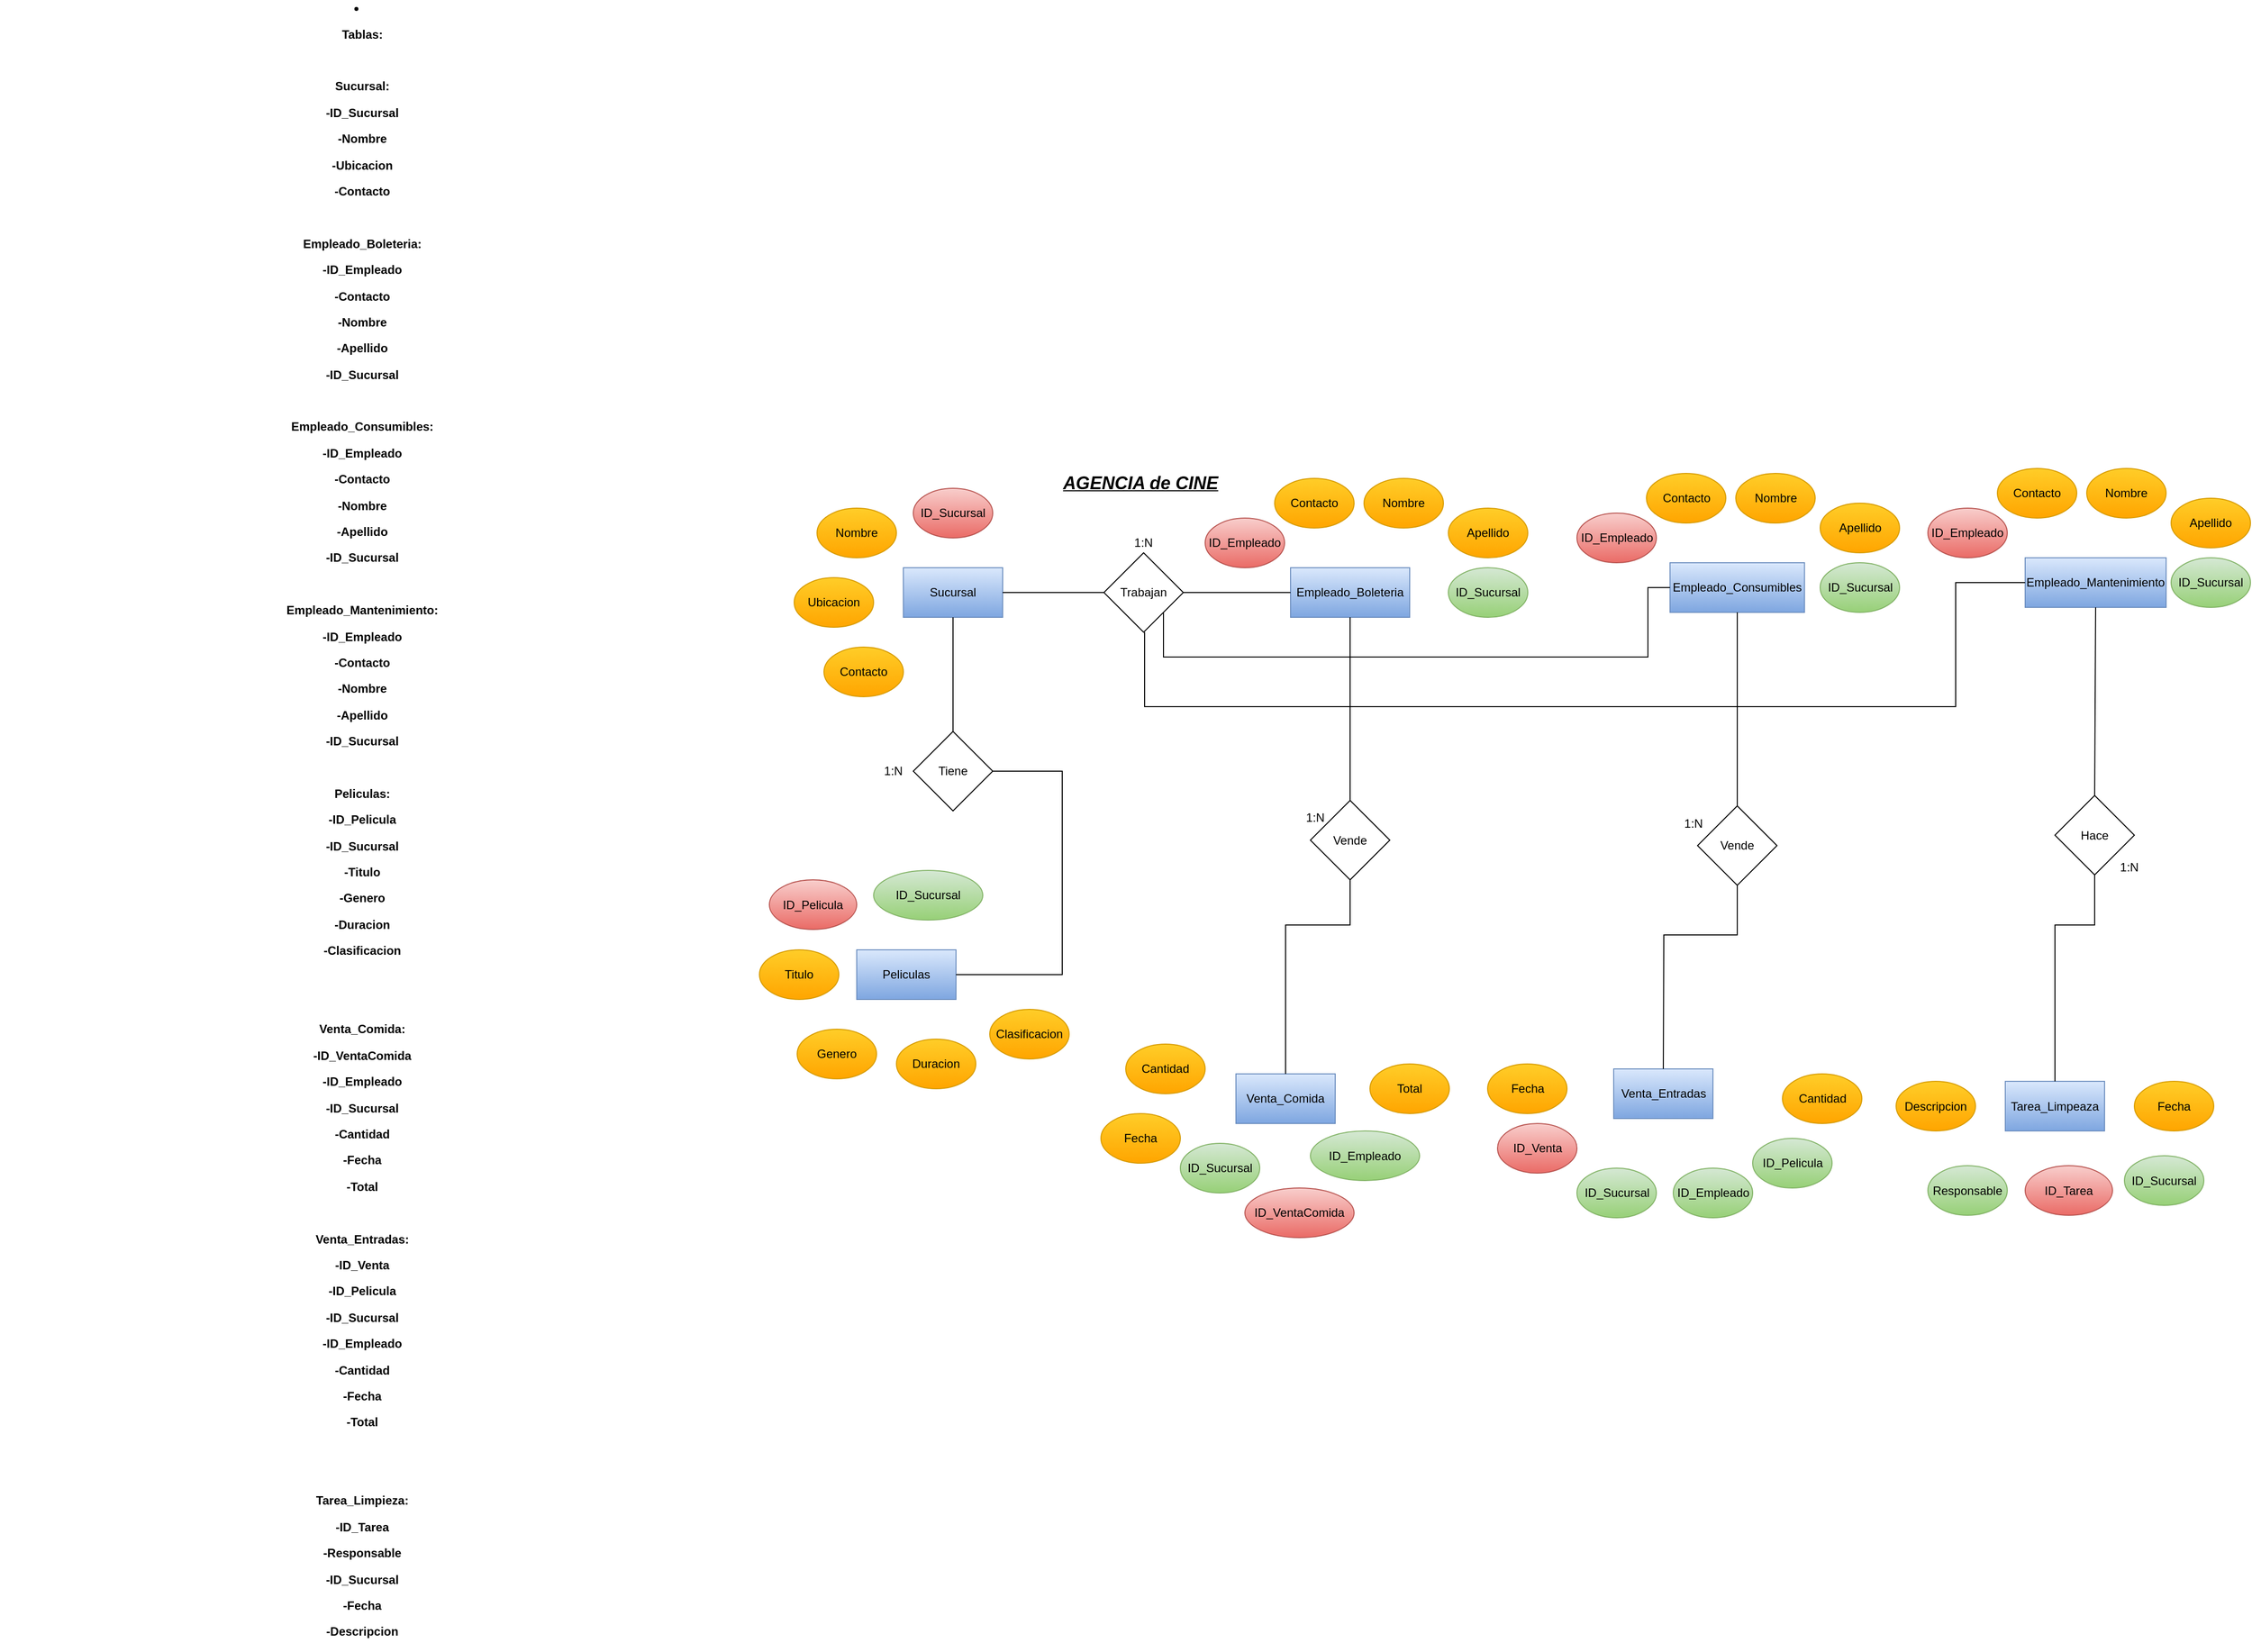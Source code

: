 <mxfile version="24.8.4">
  <diagram name="Página-1" id="E9i3scVjh4bo6Yp9m_Li">
    <mxGraphModel dx="2690" dy="2166" grid="1" gridSize="10" guides="1" tooltips="1" connect="1" arrows="1" fold="1" page="1" pageScale="1" pageWidth="827" pageHeight="1169" math="0" shadow="0">
      <root>
        <mxCell id="0" />
        <mxCell id="1" parent="0" />
        <mxCell id="mTttjkaUfo1wh758HqRv-1" value="&lt;font style=&quot;font-size: 18px;&quot;&gt;&lt;u&gt;&lt;i&gt;&lt;b&gt;AGENCIA de CINE&lt;/b&gt;&lt;/i&gt;&lt;/u&gt;&lt;/font&gt;" style="text;html=1;align=center;verticalAlign=middle;whiteSpace=wrap;rounded=0;" parent="1" vertex="1">
          <mxGeometry x="204" y="80" width="290" height="30" as="geometry" />
        </mxCell>
        <mxCell id="q7SbR-ML_V5xvWDEwEp4-1" value="&lt;li&gt;&lt;p&gt;&lt;b&gt;Tablas:&lt;/b&gt;&lt;/p&gt;&lt;p&gt;&lt;b&gt;&lt;br&gt;&lt;/b&gt;&lt;/p&gt;&lt;p&gt;&lt;b&gt;Sucursal:&lt;/b&gt;&lt;/p&gt;&lt;p&gt;&lt;b&gt;-ID_Sucursal&lt;/b&gt;&lt;/p&gt;&lt;p&gt;&lt;b&gt;-Nombre&lt;/b&gt;&lt;/p&gt;&lt;p&gt;&lt;b&gt;-Ubicacion&lt;/b&gt;&lt;/p&gt;&lt;p&gt;&lt;b&gt;-Contacto&lt;/b&gt;&lt;/p&gt;&lt;p&gt;&lt;b&gt;&lt;br&gt;&lt;/b&gt;&lt;/p&gt;&lt;p&gt;&lt;b&gt;Empleado_Boleteria:&lt;/b&gt;&lt;/p&gt;&lt;p&gt;&lt;b&gt;-ID_Empleado&lt;/b&gt;&lt;/p&gt;&lt;p&gt;&lt;b&gt;-Contacto&lt;/b&gt;&lt;/p&gt;&lt;p&gt;&lt;b&gt;-Nombre&lt;/b&gt;&lt;/p&gt;&lt;p&gt;&lt;b&gt;-Apellido&lt;/b&gt;&lt;/p&gt;&lt;p&gt;&lt;b&gt;-ID_Sucursal&lt;/b&gt;&lt;/p&gt;&lt;p&gt;&lt;b&gt;&lt;br&gt;&lt;/b&gt;&lt;/p&gt;&lt;p&gt;&lt;b&gt;Empleado_Consumibles:&lt;/b&gt;&lt;/p&gt;&lt;p&gt;&lt;b&gt;-ID_Empleado&lt;/b&gt;&lt;/p&gt;&lt;p&gt;&lt;b&gt;-Contacto&lt;/b&gt;&lt;/p&gt;&lt;p&gt;&lt;b&gt;-Nombre&lt;/b&gt;&lt;/p&gt;&lt;p&gt;&lt;b&gt;-Apellido&lt;/b&gt;&lt;/p&gt;&lt;p&gt;&lt;b&gt;-ID_Sucursal&lt;/b&gt;&lt;/p&gt;&lt;p&gt;&lt;b&gt;&lt;br&gt;&lt;/b&gt;&lt;/p&gt;&lt;p&gt;&lt;b&gt;Empleado_Mantenimiento:&lt;/b&gt;&lt;/p&gt;&lt;p&gt;&lt;b&gt;-ID_Empleado&lt;/b&gt;&lt;/p&gt;&lt;p&gt;&lt;b&gt;-Contacto&lt;/b&gt;&lt;/p&gt;&lt;p&gt;&lt;b&gt;-Nombre&lt;/b&gt;&lt;/p&gt;&lt;p&gt;&lt;b&gt;-Apellido&lt;/b&gt;&lt;/p&gt;&lt;p&gt;&lt;b&gt;-ID_Sucursal&lt;/b&gt;&lt;/p&gt;&lt;p&gt;&lt;b&gt;&lt;br&gt;&lt;/b&gt;&lt;/p&gt;&lt;p&gt;&lt;b&gt;Peliculas:&lt;/b&gt;&lt;/p&gt;&lt;p&gt;&lt;b&gt;-ID_Pelicula&lt;/b&gt;&lt;/p&gt;&lt;p&gt;&lt;b&gt;-ID_Sucursal&lt;/b&gt;&lt;/p&gt;&lt;p&gt;&lt;b&gt;-Titulo&lt;/b&gt;&lt;/p&gt;&lt;p&gt;&lt;b&gt;-Genero&lt;/b&gt;&lt;/p&gt;&lt;p&gt;&lt;b&gt;-Duracion&lt;/b&gt;&lt;/p&gt;&lt;p&gt;&lt;b&gt;-Clasificacion&lt;/b&gt;&lt;/p&gt;&lt;p&gt;&lt;b&gt;&lt;br&gt;&lt;/b&gt;&lt;/p&gt;&lt;p&gt;&lt;b&gt;&lt;br&gt;&lt;/b&gt;&lt;/p&gt;&lt;p&gt;&lt;b&gt;Venta_Comida:&lt;/b&gt;&lt;/p&gt;&lt;p&gt;&lt;b&gt;-ID_VentaComida&lt;/b&gt;&lt;/p&gt;&lt;p&gt;&lt;b&gt;-ID_Empleado&lt;/b&gt;&lt;/p&gt;&lt;p&gt;&lt;b&gt;-ID_Sucursal&lt;/b&gt;&lt;/p&gt;&lt;p&gt;&lt;b&gt;-Cantidad&lt;/b&gt;&lt;/p&gt;&lt;p&gt;&lt;b&gt;-Fecha&lt;/b&gt;&lt;/p&gt;&lt;p&gt;&lt;b&gt;-Total&lt;/b&gt;&lt;/p&gt;&lt;p&gt;&lt;b&gt;&lt;br&gt;&lt;/b&gt;&lt;/p&gt;&lt;p&gt;&lt;b&gt;Venta_Entradas:&lt;/b&gt;&lt;/p&gt;&lt;p&gt;&lt;b&gt;-ID_Venta&lt;/b&gt;&lt;/p&gt;&lt;p&gt;&lt;b&gt;-ID_Pelicula&lt;/b&gt;&lt;/p&gt;&lt;p&gt;&lt;b&gt;-ID_Sucursal&lt;/b&gt;&lt;/p&gt;&lt;p&gt;&lt;b&gt;-ID_Empleado&lt;/b&gt;&lt;/p&gt;&lt;p&gt;&lt;b&gt;-Cantidad&lt;/b&gt;&lt;/p&gt;&lt;p&gt;&lt;b&gt;-Fecha&lt;/b&gt;&lt;/p&gt;&lt;p&gt;&lt;b&gt;-Total&lt;/b&gt;&lt;/p&gt;&lt;p&gt;&lt;b&gt;&lt;br&gt;&lt;/b&gt;&lt;/p&gt;&lt;p&gt;&lt;b&gt;&lt;br&gt;&lt;/b&gt;&lt;/p&gt;&lt;p&gt;&lt;b&gt;Tarea_Limpieza:&lt;/b&gt;&lt;/p&gt;&lt;p&gt;&lt;b&gt;-ID_Tarea&lt;/b&gt;&lt;/p&gt;&lt;p&gt;&lt;b&gt;-Responsable&lt;/b&gt;&lt;/p&gt;&lt;p&gt;&lt;b&gt;-ID_Sucursal&lt;/b&gt;&lt;/p&gt;&lt;p&gt;&lt;b&gt;-Fecha&lt;/b&gt;&lt;/p&gt;&lt;p&gt;&lt;b&gt;-Descripcion&lt;/b&gt;&lt;/p&gt;&lt;/li&gt;" style="text;html=1;align=center;verticalAlign=middle;whiteSpace=wrap;rounded=0;" parent="1" vertex="1">
          <mxGeometry x="-800" y="-130" width="730" height="1140" as="geometry" />
        </mxCell>
        <mxCell id="PeG7N-2sru5S7kPxvau--1" value="Sucursal" style="rounded=0;whiteSpace=wrap;html=1;fillColor=#dae8fc;gradientColor=#7ea6e0;strokeColor=#6c8ebf;" parent="1" vertex="1">
          <mxGeometry x="110" y="180" width="100" height="50" as="geometry" />
        </mxCell>
        <mxCell id="PeG7N-2sru5S7kPxvau--2" value="Nombre" style="ellipse;whiteSpace=wrap;html=1;fillColor=#ffcd28;gradientColor=#ffa500;strokeColor=#d79b00;" parent="1" vertex="1">
          <mxGeometry x="23" y="120" width="80" height="50" as="geometry" />
        </mxCell>
        <mxCell id="PeG7N-2sru5S7kPxvau--3" value="Contacto" style="ellipse;whiteSpace=wrap;html=1;fillColor=#ffcd28;gradientColor=#ffa500;strokeColor=#d79b00;" parent="1" vertex="1">
          <mxGeometry x="30" y="260" width="80" height="50" as="geometry" />
        </mxCell>
        <mxCell id="PeG7N-2sru5S7kPxvau--4" value="Ubicacion" style="ellipse;whiteSpace=wrap;html=1;fillColor=#ffcd28;gradientColor=#ffa500;strokeColor=#d79b00;" parent="1" vertex="1">
          <mxGeometry y="190" width="80" height="50" as="geometry" />
        </mxCell>
        <mxCell id="PeG7N-2sru5S7kPxvau--5" value="ID_Sucursal" style="ellipse;whiteSpace=wrap;html=1;fillColor=#f8cecc;gradientColor=#ea6b66;strokeColor=#b85450;" parent="1" vertex="1">
          <mxGeometry x="120" y="100" width="80" height="50" as="geometry" />
        </mxCell>
        <mxCell id="PeG7N-2sru5S7kPxvau--6" value="Empleado_Boleteria" style="rounded=0;whiteSpace=wrap;html=1;fillColor=#dae8fc;gradientColor=#7ea6e0;strokeColor=#6c8ebf;" parent="1" vertex="1">
          <mxGeometry x="500" y="180" width="120" height="50" as="geometry" />
        </mxCell>
        <mxCell id="PeG7N-2sru5S7kPxvau--7" value="Nombre" style="ellipse;whiteSpace=wrap;html=1;fillColor=#ffcd28;gradientColor=#ffa500;strokeColor=#d79b00;" parent="1" vertex="1">
          <mxGeometry x="574" y="90" width="80" height="50" as="geometry" />
        </mxCell>
        <mxCell id="PeG7N-2sru5S7kPxvau--8" value="ID_Sucursal" style="ellipse;whiteSpace=wrap;html=1;fillColor=#d5e8d4;gradientColor=#97d077;strokeColor=#82b366;" parent="1" vertex="1">
          <mxGeometry x="659" y="180" width="80" height="50" as="geometry" />
        </mxCell>
        <mxCell id="PeG7N-2sru5S7kPxvau--9" value="Apellido" style="ellipse;whiteSpace=wrap;html=1;fillColor=#ffcd28;gradientColor=#ffa500;strokeColor=#d79b00;" parent="1" vertex="1">
          <mxGeometry x="659" y="120" width="80" height="50" as="geometry" />
        </mxCell>
        <mxCell id="PeG7N-2sru5S7kPxvau--10" value="ID_Empleado" style="ellipse;whiteSpace=wrap;html=1;fillColor=#f8cecc;gradientColor=#ea6b66;strokeColor=#b85450;" parent="1" vertex="1">
          <mxGeometry x="414" y="130" width="80" height="50" as="geometry" />
        </mxCell>
        <mxCell id="PeG7N-2sru5S7kPxvau--12" value="Contacto" style="ellipse;whiteSpace=wrap;html=1;fillColor=#ffcd28;gradientColor=#ffa500;strokeColor=#d79b00;" parent="1" vertex="1">
          <mxGeometry x="484" y="90" width="80" height="50" as="geometry" />
        </mxCell>
        <mxCell id="PaemTn16cb9oj95XPDvz-1" value="Venta_Entradas" style="rounded=0;whiteSpace=wrap;html=1;fillColor=#dae8fc;gradientColor=#7ea6e0;strokeColor=#6c8ebf;" parent="1" vertex="1">
          <mxGeometry x="825.5" y="685" width="100" height="50" as="geometry" />
        </mxCell>
        <mxCell id="PaemTn16cb9oj95XPDvz-2" value="Fecha" style="ellipse;whiteSpace=wrap;html=1;fillColor=#ffcd28;gradientColor=#ffa500;strokeColor=#d79b00;" parent="1" vertex="1">
          <mxGeometry x="698.5" y="680" width="80" height="50" as="geometry" />
        </mxCell>
        <mxCell id="PaemTn16cb9oj95XPDvz-3" value="ID_Empleado" style="ellipse;whiteSpace=wrap;html=1;fillColor=#d5e8d4;gradientColor=#97d077;strokeColor=#82b366;" parent="1" vertex="1">
          <mxGeometry x="885.5" y="785" width="80" height="50" as="geometry" />
        </mxCell>
        <mxCell id="PaemTn16cb9oj95XPDvz-4" value="Cantidad" style="ellipse;whiteSpace=wrap;html=1;fillColor=#ffcd28;gradientColor=#ffa500;strokeColor=#d79b00;" parent="1" vertex="1">
          <mxGeometry x="995.5" y="690" width="80" height="50" as="geometry" />
        </mxCell>
        <mxCell id="PaemTn16cb9oj95XPDvz-5" value="ID_Venta" style="ellipse;whiteSpace=wrap;html=1;fillColor=#f8cecc;gradientColor=#ea6b66;strokeColor=#b85450;" parent="1" vertex="1">
          <mxGeometry x="708.5" y="740" width="80" height="50" as="geometry" />
        </mxCell>
        <mxCell id="PaemTn16cb9oj95XPDvz-6" value="ID_Sucursal" style="ellipse;whiteSpace=wrap;html=1;fillColor=#d5e8d4;gradientColor=#97d077;strokeColor=#82b366;" parent="1" vertex="1">
          <mxGeometry x="788.5" y="785" width="80" height="50" as="geometry" />
        </mxCell>
        <mxCell id="PaemTn16cb9oj95XPDvz-7" value="ID_Pelicula" style="ellipse;whiteSpace=wrap;html=1;fillColor=#d5e8d4;gradientColor=#97d077;strokeColor=#82b366;" parent="1" vertex="1">
          <mxGeometry x="965.5" y="755" width="80" height="50" as="geometry" />
        </mxCell>
        <mxCell id="PaemTn16cb9oj95XPDvz-8" value="Venta_Comida" style="rounded=0;whiteSpace=wrap;html=1;fillColor=#dae8fc;gradientColor=#7ea6e0;strokeColor=#6c8ebf;" parent="1" vertex="1">
          <mxGeometry x="445" y="690" width="100" height="50" as="geometry" />
        </mxCell>
        <mxCell id="PaemTn16cb9oj95XPDvz-9" value="Cantidad" style="ellipse;whiteSpace=wrap;html=1;fillColor=#ffcd28;gradientColor=#ffa500;strokeColor=#d79b00;" parent="1" vertex="1">
          <mxGeometry x="334" y="660" width="80" height="50" as="geometry" />
        </mxCell>
        <mxCell id="PaemTn16cb9oj95XPDvz-10" value="ID_Empleado" style="ellipse;whiteSpace=wrap;html=1;fillColor=#d5e8d4;gradientColor=#97d077;strokeColor=#82b366;" parent="1" vertex="1">
          <mxGeometry x="520" y="747.5" width="110" height="50" as="geometry" />
        </mxCell>
        <mxCell id="PaemTn16cb9oj95XPDvz-11" value="Total" style="ellipse;whiteSpace=wrap;html=1;fillColor=#ffcd28;gradientColor=#ffa500;strokeColor=#d79b00;" parent="1" vertex="1">
          <mxGeometry x="580" y="680" width="80" height="50" as="geometry" />
        </mxCell>
        <mxCell id="PaemTn16cb9oj95XPDvz-12" value="Fecha" style="ellipse;whiteSpace=wrap;html=1;fillColor=#ffcd28;gradientColor=#ffa500;strokeColor=#d79b00;" parent="1" vertex="1">
          <mxGeometry x="309" y="730" width="80" height="50" as="geometry" />
        </mxCell>
        <mxCell id="PaemTn16cb9oj95XPDvz-13" value="ID_VentaComida" style="ellipse;whiteSpace=wrap;html=1;fillColor=#f8cecc;gradientColor=#ea6b66;strokeColor=#b85450;" parent="1" vertex="1">
          <mxGeometry x="454" y="805" width="110" height="50" as="geometry" />
        </mxCell>
        <mxCell id="PaemTn16cb9oj95XPDvz-15" value="Tarea_Limpeaza" style="rounded=0;whiteSpace=wrap;html=1;fillColor=#dae8fc;gradientColor=#7ea6e0;strokeColor=#6c8ebf;" parent="1" vertex="1">
          <mxGeometry x="1220" y="697.5" width="100" height="50" as="geometry" />
        </mxCell>
        <mxCell id="PaemTn16cb9oj95XPDvz-16" value="Responsable" style="ellipse;whiteSpace=wrap;html=1;fillColor=#d5e8d4;gradientColor=#97d077;strokeColor=#82b366;" parent="1" vertex="1">
          <mxGeometry x="1142" y="782.5" width="80" height="50" as="geometry" />
        </mxCell>
        <mxCell id="PaemTn16cb9oj95XPDvz-17" value="ID_Tarea" style="ellipse;whiteSpace=wrap;html=1;fillColor=#f8cecc;gradientColor=#ea6b66;strokeColor=#b85450;" parent="1" vertex="1">
          <mxGeometry x="1240" y="782.5" width="88" height="50" as="geometry" />
        </mxCell>
        <mxCell id="PaemTn16cb9oj95XPDvz-18" value="Descripcion" style="ellipse;whiteSpace=wrap;html=1;fillColor=#ffcd28;gradientColor=#ffa500;strokeColor=#d79b00;" parent="1" vertex="1">
          <mxGeometry x="1110" y="697.5" width="80" height="50" as="geometry" />
        </mxCell>
        <mxCell id="PaemTn16cb9oj95XPDvz-19" value="Fecha" style="ellipse;whiteSpace=wrap;html=1;fillColor=#ffcd28;gradientColor=#ffa500;strokeColor=#d79b00;" parent="1" vertex="1">
          <mxGeometry x="1350" y="697.5" width="80" height="50" as="geometry" />
        </mxCell>
        <mxCell id="PaemTn16cb9oj95XPDvz-22" value="Peliculas" style="rounded=0;whiteSpace=wrap;html=1;fillColor=#dae8fc;gradientColor=#7ea6e0;strokeColor=#6c8ebf;" parent="1" vertex="1">
          <mxGeometry x="63" y="565" width="100" height="50" as="geometry" />
        </mxCell>
        <mxCell id="PaemTn16cb9oj95XPDvz-23" value="Duracion" style="ellipse;whiteSpace=wrap;html=1;fillColor=#ffcd28;gradientColor=#ffa500;strokeColor=#d79b00;" parent="1" vertex="1">
          <mxGeometry x="103" y="655" width="80" height="50" as="geometry" />
        </mxCell>
        <mxCell id="PaemTn16cb9oj95XPDvz-24" value="ID_Pelicula" style="ellipse;whiteSpace=wrap;html=1;fillColor=#f8cecc;gradientColor=#ea6b66;strokeColor=#b85450;" parent="1" vertex="1">
          <mxGeometry x="-25" y="494.5" width="88" height="50" as="geometry" />
        </mxCell>
        <mxCell id="PaemTn16cb9oj95XPDvz-25" value="Genero" style="ellipse;whiteSpace=wrap;html=1;fillColor=#ffcd28;gradientColor=#ffa500;strokeColor=#d79b00;" parent="1" vertex="1">
          <mxGeometry x="3" y="645" width="80" height="50" as="geometry" />
        </mxCell>
        <mxCell id="PaemTn16cb9oj95XPDvz-26" value="Titulo" style="ellipse;whiteSpace=wrap;html=1;fillColor=#ffcd28;gradientColor=#ffa500;strokeColor=#d79b00;" parent="1" vertex="1">
          <mxGeometry x="-35" y="565" width="80" height="50" as="geometry" />
        </mxCell>
        <mxCell id="PaemTn16cb9oj95XPDvz-27" value="ID_Sucursal" style="ellipse;whiteSpace=wrap;html=1;fillColor=#d5e8d4;gradientColor=#97d077;strokeColor=#82b366;" parent="1" vertex="1">
          <mxGeometry x="80" y="485" width="110" height="50" as="geometry" />
        </mxCell>
        <mxCell id="PaemTn16cb9oj95XPDvz-28" value="Clasificacion" style="ellipse;whiteSpace=wrap;html=1;fillColor=#ffcd28;gradientColor=#ffa500;strokeColor=#d79b00;" parent="1" vertex="1">
          <mxGeometry x="197" y="625" width="80" height="50" as="geometry" />
        </mxCell>
        <mxCell id="PaemTn16cb9oj95XPDvz-29" value="ID_Sucursal" style="ellipse;whiteSpace=wrap;html=1;fillColor=#d5e8d4;gradientColor=#97d077;strokeColor=#82b366;" parent="1" vertex="1">
          <mxGeometry x="1340" y="772.5" width="80" height="50" as="geometry" />
        </mxCell>
        <mxCell id="PaemTn16cb9oj95XPDvz-31" value="Trabajan" style="rhombus;whiteSpace=wrap;html=1;" parent="1" vertex="1">
          <mxGeometry x="312" y="165" width="80" height="80" as="geometry" />
        </mxCell>
        <mxCell id="PaemTn16cb9oj95XPDvz-33" value="" style="endArrow=none;html=1;rounded=0;entryX=1;entryY=0.5;entryDx=0;entryDy=0;exitX=0;exitY=0.5;exitDx=0;exitDy=0;" parent="1" source="PaemTn16cb9oj95XPDvz-31" target="PeG7N-2sru5S7kPxvau--1" edge="1">
          <mxGeometry width="50" height="50" relative="1" as="geometry">
            <mxPoint x="270" y="270" as="sourcePoint" />
            <mxPoint x="320" y="220" as="targetPoint" />
          </mxGeometry>
        </mxCell>
        <mxCell id="PaemTn16cb9oj95XPDvz-35" value="1:N" style="text;strokeColor=none;align=center;fillColor=none;html=1;verticalAlign=middle;whiteSpace=wrap;rounded=0;" parent="1" vertex="1">
          <mxGeometry x="322" y="140" width="60" height="30" as="geometry" />
        </mxCell>
        <mxCell id="PaemTn16cb9oj95XPDvz-36" value="Vende" style="rhombus;whiteSpace=wrap;html=1;" parent="1" vertex="1">
          <mxGeometry x="520" y="414.5" width="80" height="80" as="geometry" />
        </mxCell>
        <mxCell id="PaemTn16cb9oj95XPDvz-39" value="1:N" style="text;html=1;align=center;verticalAlign=middle;whiteSpace=wrap;rounded=0;" parent="1" vertex="1">
          <mxGeometry x="500" y="414.5" width="50" height="35" as="geometry" />
        </mxCell>
        <mxCell id="PaemTn16cb9oj95XPDvz-46" value="Hace" style="rhombus;whiteSpace=wrap;html=1;" parent="1" vertex="1">
          <mxGeometry x="1270" y="409.5" width="80" height="80" as="geometry" />
        </mxCell>
        <mxCell id="PaemTn16cb9oj95XPDvz-47" value="1:N" style="text;strokeColor=none;align=center;fillColor=none;html=1;verticalAlign=middle;whiteSpace=wrap;rounded=0;" parent="1" vertex="1">
          <mxGeometry x="1320" y="469.5" width="50" height="25" as="geometry" />
        </mxCell>
        <mxCell id="PaemTn16cb9oj95XPDvz-56" value="Tiene" style="rhombus;whiteSpace=wrap;html=1;" parent="1" vertex="1">
          <mxGeometry x="120" y="345" width="80" height="80" as="geometry" />
        </mxCell>
        <mxCell id="PaemTn16cb9oj95XPDvz-58" value="" style="endArrow=none;html=1;rounded=0;entryX=0.5;entryY=1;entryDx=0;entryDy=0;exitX=0.5;exitY=0;exitDx=0;exitDy=0;" parent="1" source="PaemTn16cb9oj95XPDvz-56" target="PeG7N-2sru5S7kPxvau--1" edge="1">
          <mxGeometry width="50" height="50" relative="1" as="geometry">
            <mxPoint x="230" y="330" as="sourcePoint" />
            <mxPoint x="280" y="280" as="targetPoint" />
          </mxGeometry>
        </mxCell>
        <mxCell id="PaemTn16cb9oj95XPDvz-59" value="1:N" style="text;html=1;align=center;verticalAlign=middle;whiteSpace=wrap;rounded=0;" parent="1" vertex="1">
          <mxGeometry x="70" y="370" width="60" height="30" as="geometry" />
        </mxCell>
        <mxCell id="PaemTn16cb9oj95XPDvz-60" value="" style="endArrow=none;html=1;rounded=0;entryX=1;entryY=0.5;entryDx=0;entryDy=0;exitX=1;exitY=0.5;exitDx=0;exitDy=0;" parent="1" source="PaemTn16cb9oj95XPDvz-22" target="PaemTn16cb9oj95XPDvz-56" edge="1">
          <mxGeometry width="50" height="50" relative="1" as="geometry">
            <mxPoint x="270" y="500" as="sourcePoint" />
            <mxPoint x="320" y="450" as="targetPoint" />
            <Array as="points">
              <mxPoint x="270" y="590" />
              <mxPoint x="270" y="385" />
            </Array>
          </mxGeometry>
        </mxCell>
        <mxCell id="MdJ43KcMvI4XnYRCaA_4-10" value="Empleado_Consumibles" style="rounded=0;whiteSpace=wrap;html=1;fillColor=#dae8fc;gradientColor=#7ea6e0;strokeColor=#6c8ebf;" parent="1" vertex="1">
          <mxGeometry x="882.25" y="175" width="135.5" height="50" as="geometry" />
        </mxCell>
        <mxCell id="MdJ43KcMvI4XnYRCaA_4-11" value="Nombre" style="ellipse;whiteSpace=wrap;html=1;fillColor=#ffcd28;gradientColor=#ffa500;strokeColor=#d79b00;" parent="1" vertex="1">
          <mxGeometry x="948.5" y="85" width="80" height="50" as="geometry" />
        </mxCell>
        <mxCell id="MdJ43KcMvI4XnYRCaA_4-12" value="ID_Sucursal" style="ellipse;whiteSpace=wrap;html=1;fillColor=#d5e8d4;gradientColor=#97d077;strokeColor=#82b366;" parent="1" vertex="1">
          <mxGeometry x="1033.5" y="175" width="80" height="50" as="geometry" />
        </mxCell>
        <mxCell id="MdJ43KcMvI4XnYRCaA_4-13" value="Apellido" style="ellipse;whiteSpace=wrap;html=1;fillColor=#ffcd28;gradientColor=#ffa500;strokeColor=#d79b00;" parent="1" vertex="1">
          <mxGeometry x="1033.5" y="115" width="80" height="50" as="geometry" />
        </mxCell>
        <mxCell id="MdJ43KcMvI4XnYRCaA_4-14" value="ID_Empleado" style="ellipse;whiteSpace=wrap;html=1;fillColor=#f8cecc;gradientColor=#ea6b66;strokeColor=#b85450;" parent="1" vertex="1">
          <mxGeometry x="788.5" y="125" width="80" height="50" as="geometry" />
        </mxCell>
        <mxCell id="MdJ43KcMvI4XnYRCaA_4-15" value="Contacto" style="ellipse;whiteSpace=wrap;html=1;fillColor=#ffcd28;gradientColor=#ffa500;strokeColor=#d79b00;" parent="1" vertex="1">
          <mxGeometry x="858.5" y="85" width="80" height="50" as="geometry" />
        </mxCell>
        <mxCell id="MdJ43KcMvI4XnYRCaA_4-16" value="Empleado_Mantenimiento" style="rounded=0;whiteSpace=wrap;html=1;fillColor=#dae8fc;gradientColor=#7ea6e0;strokeColor=#6c8ebf;" parent="1" vertex="1">
          <mxGeometry x="1240" y="170" width="142" height="50" as="geometry" />
        </mxCell>
        <mxCell id="MdJ43KcMvI4XnYRCaA_4-17" value="Nombre" style="ellipse;whiteSpace=wrap;html=1;fillColor=#ffcd28;gradientColor=#ffa500;strokeColor=#d79b00;" parent="1" vertex="1">
          <mxGeometry x="1302" y="80" width="80" height="50" as="geometry" />
        </mxCell>
        <mxCell id="MdJ43KcMvI4XnYRCaA_4-18" value="ID_Sucursal" style="ellipse;whiteSpace=wrap;html=1;fillColor=#d5e8d4;gradientColor=#97d077;strokeColor=#82b366;" parent="1" vertex="1">
          <mxGeometry x="1387" y="170" width="80" height="50" as="geometry" />
        </mxCell>
        <mxCell id="MdJ43KcMvI4XnYRCaA_4-19" value="Apellido" style="ellipse;whiteSpace=wrap;html=1;fillColor=#ffcd28;gradientColor=#ffa500;strokeColor=#d79b00;" parent="1" vertex="1">
          <mxGeometry x="1387" y="110" width="80" height="50" as="geometry" />
        </mxCell>
        <mxCell id="MdJ43KcMvI4XnYRCaA_4-20" value="ID_Empleado" style="ellipse;whiteSpace=wrap;html=1;fillColor=#f8cecc;gradientColor=#ea6b66;strokeColor=#b85450;" parent="1" vertex="1">
          <mxGeometry x="1142" y="120" width="80" height="50" as="geometry" />
        </mxCell>
        <mxCell id="MdJ43KcMvI4XnYRCaA_4-21" value="Contacto" style="ellipse;whiteSpace=wrap;html=1;fillColor=#ffcd28;gradientColor=#ffa500;strokeColor=#d79b00;" parent="1" vertex="1">
          <mxGeometry x="1212" y="80" width="80" height="50" as="geometry" />
        </mxCell>
        <mxCell id="MdJ43KcMvI4XnYRCaA_4-33" value="Vende" style="rhombus;whiteSpace=wrap;html=1;" parent="1" vertex="1">
          <mxGeometry x="910" y="420" width="80" height="80" as="geometry" />
        </mxCell>
        <mxCell id="MdJ43KcMvI4XnYRCaA_4-34" value="1:N" style="text;html=1;align=center;verticalAlign=middle;whiteSpace=wrap;rounded=0;" parent="1" vertex="1">
          <mxGeometry x="885.5" y="420" width="40" height="35" as="geometry" />
        </mxCell>
        <mxCell id="MdJ43KcMvI4XnYRCaA_4-35" value="" style="endArrow=none;html=1;rounded=0;entryX=1;entryY=0.5;entryDx=0;entryDy=0;exitX=0;exitY=0.5;exitDx=0;exitDy=0;" parent="1" source="PeG7N-2sru5S7kPxvau--6" target="PaemTn16cb9oj95XPDvz-31" edge="1">
          <mxGeometry width="50" height="50" relative="1" as="geometry">
            <mxPoint x="350" y="360" as="sourcePoint" />
            <mxPoint x="400" y="310" as="targetPoint" />
          </mxGeometry>
        </mxCell>
        <mxCell id="MdJ43KcMvI4XnYRCaA_4-37" value="" style="endArrow=none;html=1;rounded=0;entryX=1;entryY=1;entryDx=0;entryDy=0;exitX=0;exitY=0.5;exitDx=0;exitDy=0;" parent="1" source="MdJ43KcMvI4XnYRCaA_4-10" target="PaemTn16cb9oj95XPDvz-31" edge="1">
          <mxGeometry width="50" height="50" relative="1" as="geometry">
            <mxPoint x="740" y="270" as="sourcePoint" />
            <mxPoint x="440" y="250" as="targetPoint" />
            <Array as="points">
              <mxPoint x="860" y="200" />
              <mxPoint x="860" y="270" />
              <mxPoint x="372" y="270" />
            </Array>
          </mxGeometry>
        </mxCell>
        <mxCell id="MdJ43KcMvI4XnYRCaA_4-38" value="" style="endArrow=none;html=1;rounded=0;entryX=0.5;entryY=1;entryDx=0;entryDy=0;exitX=0;exitY=0.5;exitDx=0;exitDy=0;" parent="1" source="MdJ43KcMvI4XnYRCaA_4-16" edge="1">
          <mxGeometry width="50" height="50" relative="1" as="geometry">
            <mxPoint x="1011" y="320" as="sourcePoint" />
            <mxPoint x="353" y="245" as="targetPoint" />
            <Array as="points">
              <mxPoint x="1170" y="195" />
              <mxPoint x="1170" y="320" />
              <mxPoint x="353" y="320" />
            </Array>
          </mxGeometry>
        </mxCell>
        <mxCell id="MdJ43KcMvI4XnYRCaA_4-39" value="" style="endArrow=none;html=1;rounded=0;entryX=0.5;entryY=1;entryDx=0;entryDy=0;exitX=0.5;exitY=0;exitDx=0;exitDy=0;" parent="1" source="PaemTn16cb9oj95XPDvz-36" target="PeG7N-2sru5S7kPxvau--6" edge="1">
          <mxGeometry width="50" height="50" relative="1" as="geometry">
            <mxPoint x="480" y="410" as="sourcePoint" />
            <mxPoint x="530" y="360" as="targetPoint" />
          </mxGeometry>
        </mxCell>
        <mxCell id="MdJ43KcMvI4XnYRCaA_4-40" value="" style="endArrow=none;html=1;rounded=0;entryX=0.5;entryY=1;entryDx=0;entryDy=0;exitX=0.5;exitY=0;exitDx=0;exitDy=0;" parent="1" source="PaemTn16cb9oj95XPDvz-8" target="PaemTn16cb9oj95XPDvz-36" edge="1">
          <mxGeometry width="50" height="50" relative="1" as="geometry">
            <mxPoint x="530" y="620" as="sourcePoint" />
            <mxPoint x="580" y="570" as="targetPoint" />
            <Array as="points">
              <mxPoint x="495" y="540" />
              <mxPoint x="560" y="540" />
            </Array>
          </mxGeometry>
        </mxCell>
        <mxCell id="MdJ43KcMvI4XnYRCaA_4-41" value="" style="endArrow=none;html=1;rounded=0;entryX=0.5;entryY=1;entryDx=0;entryDy=0;exitX=0.5;exitY=0;exitDx=0;exitDy=0;" parent="1" source="PaemTn16cb9oj95XPDvz-1" target="MdJ43KcMvI4XnYRCaA_4-33" edge="1">
          <mxGeometry width="50" height="50" relative="1" as="geometry">
            <mxPoint x="830" y="640" as="sourcePoint" />
            <mxPoint x="880" y="590" as="targetPoint" />
            <Array as="points">
              <mxPoint x="876" y="550" />
              <mxPoint x="950" y="550" />
            </Array>
          </mxGeometry>
        </mxCell>
        <mxCell id="MdJ43KcMvI4XnYRCaA_4-42" value="" style="endArrow=none;html=1;rounded=0;entryX=0.5;entryY=1;entryDx=0;entryDy=0;exitX=0.5;exitY=0;exitDx=0;exitDy=0;" parent="1" source="PaemTn16cb9oj95XPDvz-15" target="PaemTn16cb9oj95XPDvz-46" edge="1">
          <mxGeometry width="50" height="50" relative="1" as="geometry">
            <mxPoint x="1280" y="590" as="sourcePoint" />
            <mxPoint x="1330" y="540" as="targetPoint" />
            <Array as="points">
              <mxPoint x="1270" y="540" />
              <mxPoint x="1310" y="540" />
            </Array>
          </mxGeometry>
        </mxCell>
        <mxCell id="MdJ43KcMvI4XnYRCaA_4-43" value="" style="endArrow=none;html=1;rounded=0;entryX=0.5;entryY=1;entryDx=0;entryDy=0;" parent="1" source="MdJ43KcMvI4XnYRCaA_4-33" target="MdJ43KcMvI4XnYRCaA_4-10" edge="1">
          <mxGeometry width="50" height="50" relative="1" as="geometry">
            <mxPoint x="920" y="280" as="sourcePoint" />
            <mxPoint x="970" y="230" as="targetPoint" />
          </mxGeometry>
        </mxCell>
        <mxCell id="MdJ43KcMvI4XnYRCaA_4-44" value="" style="endArrow=none;html=1;rounded=0;entryX=0.5;entryY=1;entryDx=0;entryDy=0;exitX=0.5;exitY=0;exitDx=0;exitDy=0;" parent="1" source="PaemTn16cb9oj95XPDvz-46" target="MdJ43KcMvI4XnYRCaA_4-16" edge="1">
          <mxGeometry width="50" height="50" relative="1" as="geometry">
            <mxPoint x="1250" y="340" as="sourcePoint" />
            <mxPoint x="1300" y="290" as="targetPoint" />
          </mxGeometry>
        </mxCell>
        <mxCell id="gdLmpDAopvVi58yCbrZe-1" value="ID_Sucursal" style="ellipse;whiteSpace=wrap;html=1;fillColor=#d5e8d4;gradientColor=#97d077;strokeColor=#82b366;" vertex="1" parent="1">
          <mxGeometry x="389" y="760" width="80" height="50" as="geometry" />
        </mxCell>
      </root>
    </mxGraphModel>
  </diagram>
</mxfile>

